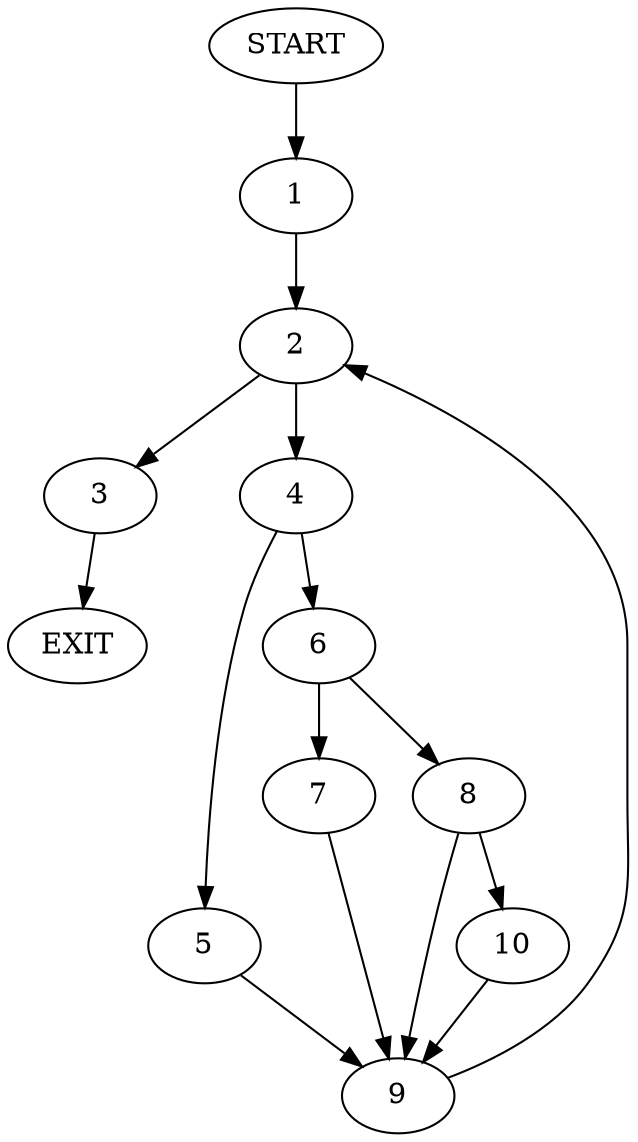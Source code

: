 digraph {
0 [label="START"]
11 [label="EXIT"]
0 -> 1
1 -> 2
2 -> 3
2 -> 4
4 -> 5
4 -> 6
3 -> 11
6 -> 7
6 -> 8
5 -> 9
9 -> 2
8 -> 10
8 -> 9
7 -> 9
10 -> 9
}
